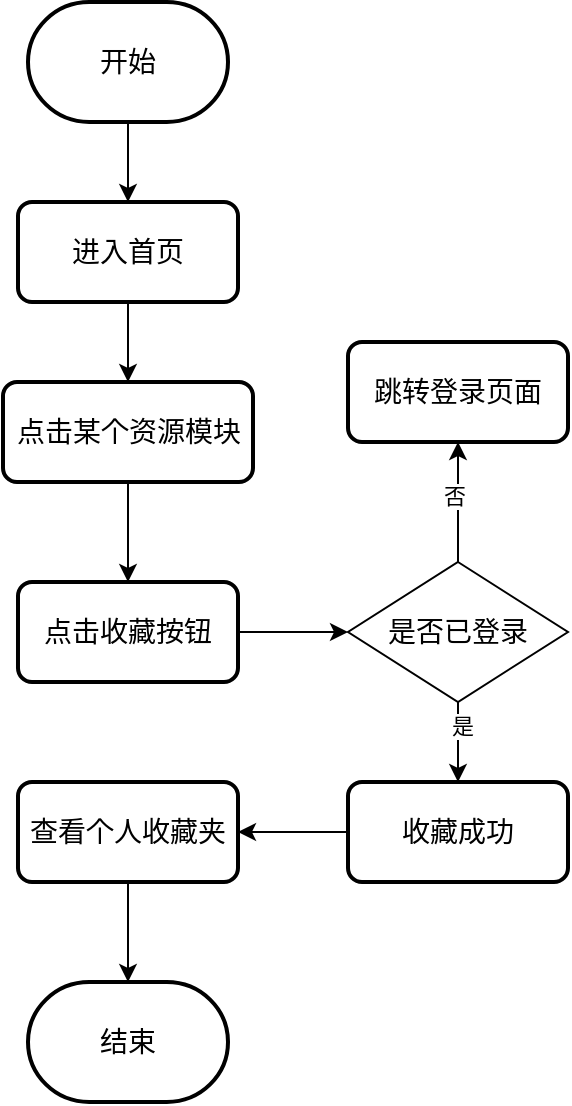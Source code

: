 <mxfile version="24.3.1" type="github">
  <diagram id="C5RBs43oDa-KdzZeNtuy" name="Page-1">
    <mxGraphModel dx="996" dy="586" grid="1" gridSize="10" guides="1" tooltips="1" connect="1" arrows="1" fold="1" page="1" pageScale="1" pageWidth="827" pageHeight="1169" math="0" shadow="0">
      <root>
        <mxCell id="WIyWlLk6GJQsqaUBKTNV-0" />
        <mxCell id="WIyWlLk6GJQsqaUBKTNV-1" parent="WIyWlLk6GJQsqaUBKTNV-0" />
        <mxCell id="sTXRFUdw72h4hKvITjoP-5" value="" style="edgeStyle=orthogonalEdgeStyle;rounded=0;orthogonalLoop=1;jettySize=auto;html=1;" edge="1" parent="WIyWlLk6GJQsqaUBKTNV-1" source="sTXRFUdw72h4hKvITjoP-0" target="sTXRFUdw72h4hKvITjoP-4">
          <mxGeometry relative="1" as="geometry" />
        </mxCell>
        <mxCell id="sTXRFUdw72h4hKvITjoP-0" value="进入首页" style="rounded=1;whiteSpace=wrap;html=1;absoluteArcSize=1;arcSize=14;strokeWidth=2;fontSize=14;" vertex="1" parent="WIyWlLk6GJQsqaUBKTNV-1">
          <mxGeometry x="225" y="180" width="110" height="50" as="geometry" />
        </mxCell>
        <mxCell id="sTXRFUdw72h4hKvITjoP-1" value="结束" style="strokeWidth=2;html=1;shape=mxgraph.flowchart.terminator;whiteSpace=wrap;fontSize=14;" vertex="1" parent="WIyWlLk6GJQsqaUBKTNV-1">
          <mxGeometry x="230" y="570" width="100" height="60" as="geometry" />
        </mxCell>
        <mxCell id="sTXRFUdw72h4hKvITjoP-3" value="" style="edgeStyle=orthogonalEdgeStyle;rounded=0;orthogonalLoop=1;jettySize=auto;html=1;" edge="1" parent="WIyWlLk6GJQsqaUBKTNV-1" source="sTXRFUdw72h4hKvITjoP-2" target="sTXRFUdw72h4hKvITjoP-0">
          <mxGeometry relative="1" as="geometry" />
        </mxCell>
        <mxCell id="sTXRFUdw72h4hKvITjoP-2" value="开始" style="strokeWidth=2;html=1;shape=mxgraph.flowchart.terminator;whiteSpace=wrap;fontSize=14;" vertex="1" parent="WIyWlLk6GJQsqaUBKTNV-1">
          <mxGeometry x="230" y="80" width="100" height="60" as="geometry" />
        </mxCell>
        <mxCell id="sTXRFUdw72h4hKvITjoP-7" value="" style="edgeStyle=orthogonalEdgeStyle;rounded=0;orthogonalLoop=1;jettySize=auto;html=1;" edge="1" parent="WIyWlLk6GJQsqaUBKTNV-1" source="sTXRFUdw72h4hKvITjoP-4" target="sTXRFUdw72h4hKvITjoP-6">
          <mxGeometry relative="1" as="geometry" />
        </mxCell>
        <mxCell id="sTXRFUdw72h4hKvITjoP-4" value="点击某个资源模块" style="rounded=1;whiteSpace=wrap;html=1;absoluteArcSize=1;arcSize=14;strokeWidth=2;fontSize=14;" vertex="1" parent="WIyWlLk6GJQsqaUBKTNV-1">
          <mxGeometry x="217.5" y="270" width="125" height="50" as="geometry" />
        </mxCell>
        <mxCell id="sTXRFUdw72h4hKvITjoP-9" value="" style="edgeStyle=orthogonalEdgeStyle;rounded=0;orthogonalLoop=1;jettySize=auto;html=1;" edge="1" parent="WIyWlLk6GJQsqaUBKTNV-1" source="sTXRFUdw72h4hKvITjoP-6" target="sTXRFUdw72h4hKvITjoP-8">
          <mxGeometry relative="1" as="geometry" />
        </mxCell>
        <mxCell id="sTXRFUdw72h4hKvITjoP-6" value="点击收藏按钮" style="rounded=1;whiteSpace=wrap;html=1;absoluteArcSize=1;arcSize=14;strokeWidth=2;fontSize=14;" vertex="1" parent="WIyWlLk6GJQsqaUBKTNV-1">
          <mxGeometry x="225" y="370" width="110" height="50" as="geometry" />
        </mxCell>
        <mxCell id="sTXRFUdw72h4hKvITjoP-11" value="" style="edgeStyle=orthogonalEdgeStyle;rounded=0;orthogonalLoop=1;jettySize=auto;html=1;" edge="1" parent="WIyWlLk6GJQsqaUBKTNV-1" source="sTXRFUdw72h4hKvITjoP-8" target="sTXRFUdw72h4hKvITjoP-10">
          <mxGeometry relative="1" as="geometry" />
        </mxCell>
        <mxCell id="sTXRFUdw72h4hKvITjoP-12" value="否" style="edgeLabel;html=1;align=center;verticalAlign=middle;resizable=0;points=[];" vertex="1" connectable="0" parent="sTXRFUdw72h4hKvITjoP-11">
          <mxGeometry x="0.113" y="2" relative="1" as="geometry">
            <mxPoint as="offset" />
          </mxGeometry>
        </mxCell>
        <mxCell id="sTXRFUdw72h4hKvITjoP-14" value="" style="edgeStyle=orthogonalEdgeStyle;rounded=0;orthogonalLoop=1;jettySize=auto;html=1;" edge="1" parent="WIyWlLk6GJQsqaUBKTNV-1" source="sTXRFUdw72h4hKvITjoP-8" target="sTXRFUdw72h4hKvITjoP-13">
          <mxGeometry relative="1" as="geometry" />
        </mxCell>
        <mxCell id="sTXRFUdw72h4hKvITjoP-15" value="是" style="edgeLabel;html=1;align=center;verticalAlign=middle;resizable=0;points=[];" vertex="1" connectable="0" parent="sTXRFUdw72h4hKvITjoP-14">
          <mxGeometry x="-0.41" y="2" relative="1" as="geometry">
            <mxPoint as="offset" />
          </mxGeometry>
        </mxCell>
        <mxCell id="sTXRFUdw72h4hKvITjoP-8" value="是否已登录" style="shape=rhombus;perimeter=rhombusPerimeter;whiteSpace=wrap;html=1;align=center;fontSize=14;" vertex="1" parent="WIyWlLk6GJQsqaUBKTNV-1">
          <mxGeometry x="390" y="360" width="110" height="70" as="geometry" />
        </mxCell>
        <mxCell id="sTXRFUdw72h4hKvITjoP-10" value="跳转登录页面" style="rounded=1;whiteSpace=wrap;html=1;absoluteArcSize=1;arcSize=14;strokeWidth=2;fontSize=14;" vertex="1" parent="WIyWlLk6GJQsqaUBKTNV-1">
          <mxGeometry x="390" y="250" width="110" height="50" as="geometry" />
        </mxCell>
        <mxCell id="sTXRFUdw72h4hKvITjoP-17" value="" style="edgeStyle=orthogonalEdgeStyle;rounded=0;orthogonalLoop=1;jettySize=auto;html=1;" edge="1" parent="WIyWlLk6GJQsqaUBKTNV-1" source="sTXRFUdw72h4hKvITjoP-13" target="sTXRFUdw72h4hKvITjoP-16">
          <mxGeometry relative="1" as="geometry" />
        </mxCell>
        <mxCell id="sTXRFUdw72h4hKvITjoP-13" value="收藏成功" style="rounded=1;whiteSpace=wrap;html=1;absoluteArcSize=1;arcSize=14;strokeWidth=2;fontSize=14;" vertex="1" parent="WIyWlLk6GJQsqaUBKTNV-1">
          <mxGeometry x="390" y="470" width="110" height="50" as="geometry" />
        </mxCell>
        <mxCell id="sTXRFUdw72h4hKvITjoP-18" value="" style="edgeStyle=orthogonalEdgeStyle;rounded=0;orthogonalLoop=1;jettySize=auto;html=1;" edge="1" parent="WIyWlLk6GJQsqaUBKTNV-1" source="sTXRFUdw72h4hKvITjoP-16" target="sTXRFUdw72h4hKvITjoP-1">
          <mxGeometry relative="1" as="geometry" />
        </mxCell>
        <mxCell id="sTXRFUdw72h4hKvITjoP-16" value="查看个人收藏夹" style="rounded=1;whiteSpace=wrap;html=1;absoluteArcSize=1;arcSize=14;strokeWidth=2;fontSize=14;" vertex="1" parent="WIyWlLk6GJQsqaUBKTNV-1">
          <mxGeometry x="225" y="470" width="110" height="50" as="geometry" />
        </mxCell>
      </root>
    </mxGraphModel>
  </diagram>
</mxfile>
